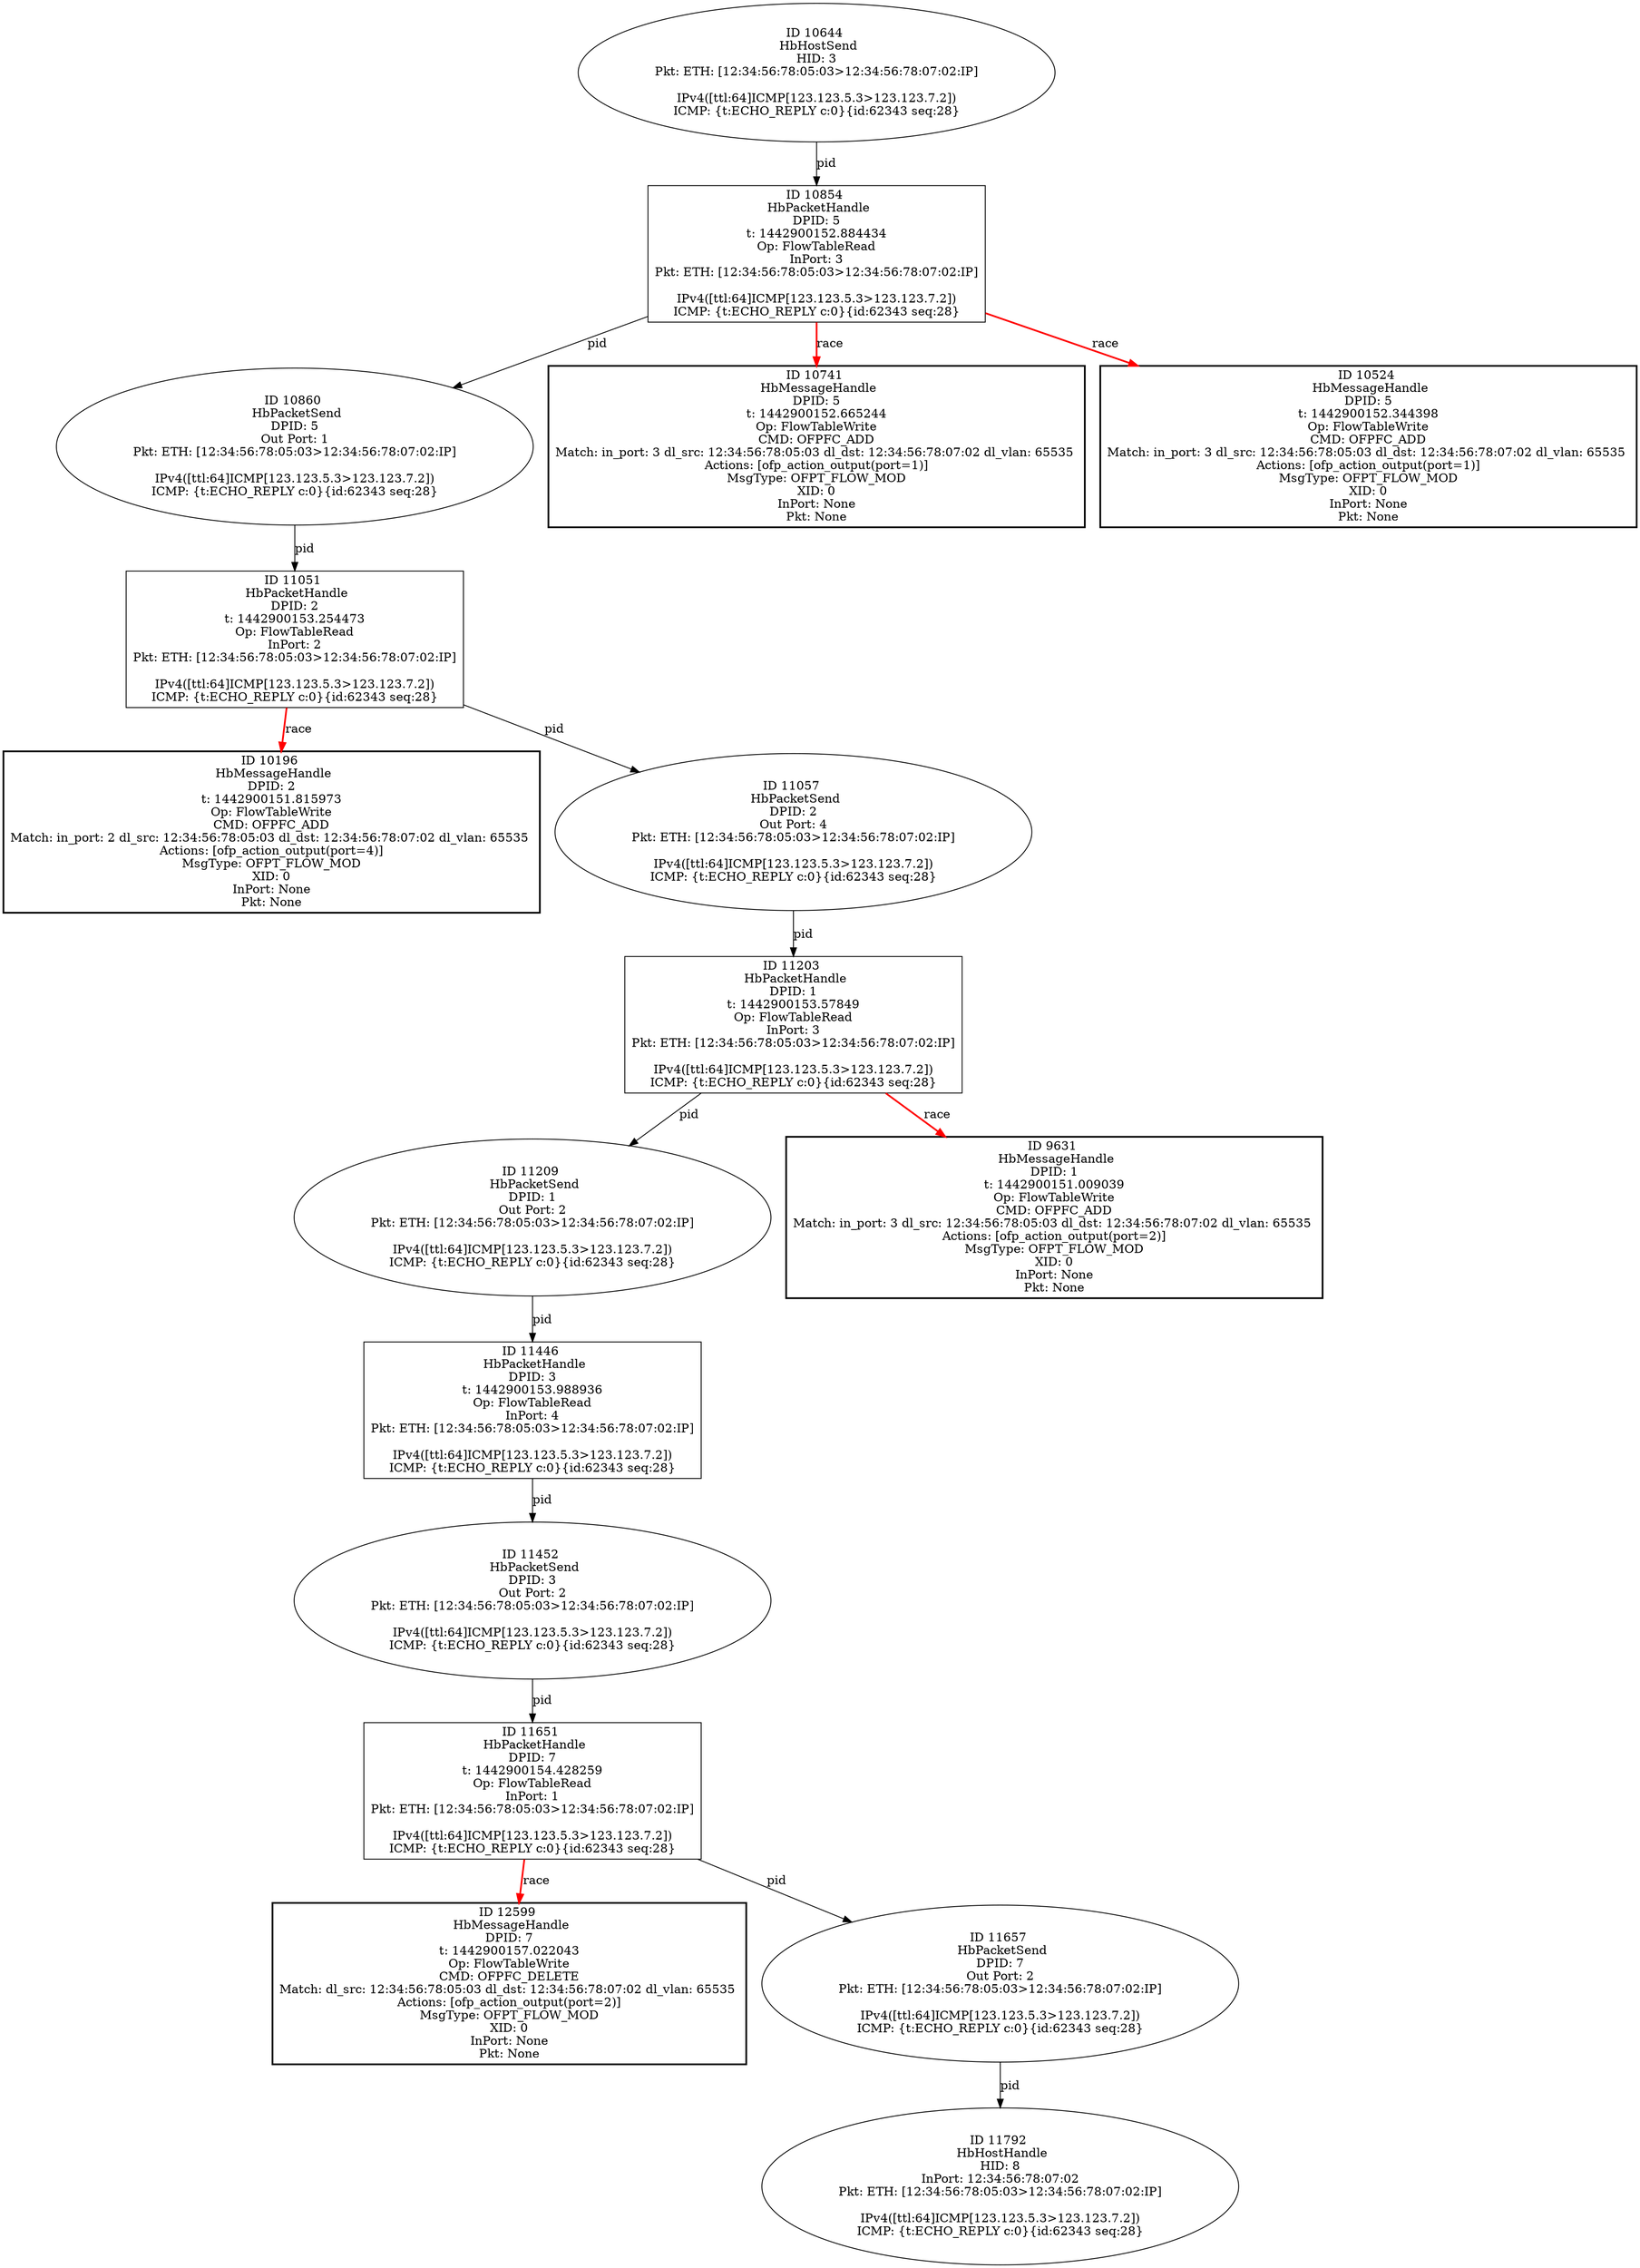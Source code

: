 strict digraph G {
12599 [shape=box, style=bold, event=<hb_events.HbMessageHandle object at 0x10ddff150>, label="ID 12599 
 HbMessageHandle
DPID: 7
t: 1442900157.022043
Op: FlowTableWrite
CMD: OFPFC_DELETE
Match: dl_src: 12:34:56:78:05:03 dl_dst: 12:34:56:78:07:02 dl_vlan: 65535 
Actions: [ofp_action_output(port=2)]
MsgType: OFPT_FLOW_MOD
XID: 0
InPort: None
Pkt: None"];
11203 [shape=box, event=<hb_events.HbPacketHandle object at 0x10d657710>, label="ID 11203 
 HbPacketHandle
DPID: 1
t: 1442900153.57849
Op: FlowTableRead
InPort: 3
Pkt: ETH: [12:34:56:78:05:03>12:34:56:78:07:02:IP]

IPv4([ttl:64]ICMP[123.123.5.3>123.123.7.2])
ICMP: {t:ECHO_REPLY c:0}{id:62343 seq:28}"];
10854 [shape=box, event=<hb_events.HbPacketHandle object at 0x10d4ee510>, label="ID 10854 
 HbPacketHandle
DPID: 5
t: 1442900152.884434
Op: FlowTableRead
InPort: 3
Pkt: ETH: [12:34:56:78:05:03>12:34:56:78:07:02:IP]

IPv4([ttl:64]ICMP[123.123.5.3>123.123.7.2])
ICMP: {t:ECHO_REPLY c:0}{id:62343 seq:28}"];
11209 [shape=oval, event=<hb_events.HbPacketSend object at 0x10d64b750>, label="ID 11209 
 HbPacketSend
DPID: 1
Out Port: 2
Pkt: ETH: [12:34:56:78:05:03>12:34:56:78:07:02:IP]

IPv4([ttl:64]ICMP[123.123.5.3>123.123.7.2])
ICMP: {t:ECHO_REPLY c:0}{id:62343 seq:28}"];
11051 [shape=box, event=<hb_events.HbPacketHandle object at 0x10d5ca0d0>, label="ID 11051 
 HbPacketHandle
DPID: 2
t: 1442900153.254473
Op: FlowTableRead
InPort: 2
Pkt: ETH: [12:34:56:78:05:03>12:34:56:78:07:02:IP]

IPv4([ttl:64]ICMP[123.123.5.3>123.123.7.2])
ICMP: {t:ECHO_REPLY c:0}{id:62343 seq:28}"];
10860 [shape=oval, event=<hb_events.HbPacketSend object at 0x10d4ee950>, label="ID 10860 
 HbPacketSend
DPID: 5
Out Port: 1
Pkt: ETH: [12:34:56:78:05:03>12:34:56:78:07:02:IP]

IPv4([ttl:64]ICMP[123.123.5.3>123.123.7.2])
ICMP: {t:ECHO_REPLY c:0}{id:62343 seq:28}"];
10196 [shape=box, style=bold, event=<hb_events.HbMessageHandle object at 0x10d280450>, label="ID 10196 
 HbMessageHandle
DPID: 2
t: 1442900151.815973
Op: FlowTableWrite
CMD: OFPFC_ADD
Match: in_port: 2 dl_src: 12:34:56:78:05:03 dl_dst: 12:34:56:78:07:02 dl_vlan: 65535 
Actions: [ofp_action_output(port=4)]
MsgType: OFPT_FLOW_MOD
XID: 0
InPort: None
Pkt: None"];
11792 [shape=oval, event=<hb_events.HbHostHandle object at 0x10d984450>, label="ID 11792 
 HbHostHandle
HID: 8
InPort: 12:34:56:78:07:02
Pkt: ETH: [12:34:56:78:05:03>12:34:56:78:07:02:IP]

IPv4([ttl:64]ICMP[123.123.5.3>123.123.7.2])
ICMP: {t:ECHO_REPLY c:0}{id:62343 seq:28}"];
11057 [shape=oval, event=<hb_events.HbPacketSend object at 0x10d5ca1d0>, label="ID 11057 
 HbPacketSend
DPID: 2
Out Port: 4
Pkt: ETH: [12:34:56:78:05:03>12:34:56:78:07:02:IP]

IPv4([ttl:64]ICMP[123.123.5.3>123.123.7.2])
ICMP: {t:ECHO_REPLY c:0}{id:62343 seq:28}"];
11651 [shape=box, event=<hb_events.HbPacketHandle object at 0x10d8ccf90>, label="ID 11651 
 HbPacketHandle
DPID: 7
t: 1442900154.428259
Op: FlowTableRead
InPort: 1
Pkt: ETH: [12:34:56:78:05:03>12:34:56:78:07:02:IP]

IPv4([ttl:64]ICMP[123.123.5.3>123.123.7.2])
ICMP: {t:ECHO_REPLY c:0}{id:62343 seq:28}"];
10644 [shape=oval, event=<hb_events.HbHostSend object at 0x10d400e90>, label="ID 10644 
 HbHostSend
HID: 3
Pkt: ETH: [12:34:56:78:05:03>12:34:56:78:07:02:IP]

IPv4([ttl:64]ICMP[123.123.5.3>123.123.7.2])
ICMP: {t:ECHO_REPLY c:0}{id:62343 seq:28}"];
10741 [shape=box, style=bold, event=<hb_events.HbMessageHandle object at 0x10d485850>, label="ID 10741 
 HbMessageHandle
DPID: 5
t: 1442900152.665244
Op: FlowTableWrite
CMD: OFPFC_ADD
Match: in_port: 3 dl_src: 12:34:56:78:05:03 dl_dst: 12:34:56:78:07:02 dl_vlan: 65535 
Actions: [ofp_action_output(port=1)]
MsgType: OFPT_FLOW_MOD
XID: 0
InPort: None
Pkt: None"];
11446 [shape=box, event=<hb_events.HbPacketHandle object at 0x10d79a290>, label="ID 11446 
 HbPacketHandle
DPID: 3
t: 1442900153.988936
Op: FlowTableRead
InPort: 4
Pkt: ETH: [12:34:56:78:05:03>12:34:56:78:07:02:IP]

IPv4([ttl:64]ICMP[123.123.5.3>123.123.7.2])
ICMP: {t:ECHO_REPLY c:0}{id:62343 seq:28}"];
11657 [shape=oval, event=<hb_events.HbPacketSend object at 0x10d8b6310>, label="ID 11657 
 HbPacketSend
DPID: 7
Out Port: 2
Pkt: ETH: [12:34:56:78:05:03>12:34:56:78:07:02:IP]

IPv4([ttl:64]ICMP[123.123.5.3>123.123.7.2])
ICMP: {t:ECHO_REPLY c:0}{id:62343 seq:28}"];
10524 [shape=box, style=bold, event=<hb_events.HbMessageHandle object at 0x10d3c5310>, label="ID 10524 
 HbMessageHandle
DPID: 5
t: 1442900152.344398
Op: FlowTableWrite
CMD: OFPFC_ADD
Match: in_port: 3 dl_src: 12:34:56:78:05:03 dl_dst: 12:34:56:78:07:02 dl_vlan: 65535 
Actions: [ofp_action_output(port=1)]
MsgType: OFPT_FLOW_MOD
XID: 0
InPort: None
Pkt: None"];
11452 [shape=oval, event=<hb_events.HbPacketSend object at 0x10d7a7fd0>, label="ID 11452 
 HbPacketSend
DPID: 3
Out Port: 2
Pkt: ETH: [12:34:56:78:05:03>12:34:56:78:07:02:IP]

IPv4([ttl:64]ICMP[123.123.5.3>123.123.7.2])
ICMP: {t:ECHO_REPLY c:0}{id:62343 seq:28}"];
9631 [shape=box, style=bold, event=<hb_events.HbMessageHandle object at 0x10d0bf390>, label="ID 9631 
 HbMessageHandle
DPID: 1
t: 1442900151.009039
Op: FlowTableWrite
CMD: OFPFC_ADD
Match: in_port: 3 dl_src: 12:34:56:78:05:03 dl_dst: 12:34:56:78:07:02 dl_vlan: 65535 
Actions: [ofp_action_output(port=2)]
MsgType: OFPT_FLOW_MOD
XID: 0
InPort: None
Pkt: None"];
11203 -> 11209  [rel=pid, label=pid];
11203 -> 9631  [harmful=True, color=red, style=bold, rel=race, label=race];
10854 -> 10524  [harmful=True, color=red, style=bold, rel=race, label=race];
10854 -> 10860  [rel=pid, label=pid];
10854 -> 10741  [harmful=True, color=red, style=bold, rel=race, label=race];
11209 -> 11446  [rel=pid, label=pid];
11051 -> 11057  [rel=pid, label=pid];
11051 -> 10196  [harmful=True, color=red, style=bold, rel=race, label=race];
10860 -> 11051  [rel=pid, label=pid];
11057 -> 11203  [rel=pid, label=pid];
11651 -> 11657  [rel=pid, label=pid];
11651 -> 12599  [harmful=True, color=red, style=bold, rel=race, label=race];
10644 -> 10854  [rel=pid, label=pid];
11446 -> 11452  [rel=pid, label=pid];
11657 -> 11792  [rel=pid, label=pid];
11452 -> 11651  [rel=pid, label=pid];
}
